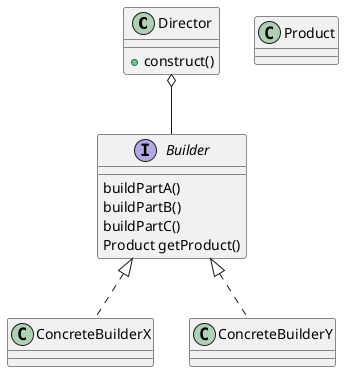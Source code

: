 @startuml
'https://plantuml.com/class-diagram

Director o-- Builder

class Product{
}

interface Builder{
buildPartA()
buildPartB()
buildPartC()
Product getProduct()
}

class ConcreteBuilderX implements Builder{
}

class ConcreteBuilderY implements Builder{
}

class Director{
+ construct()
}

@enduml